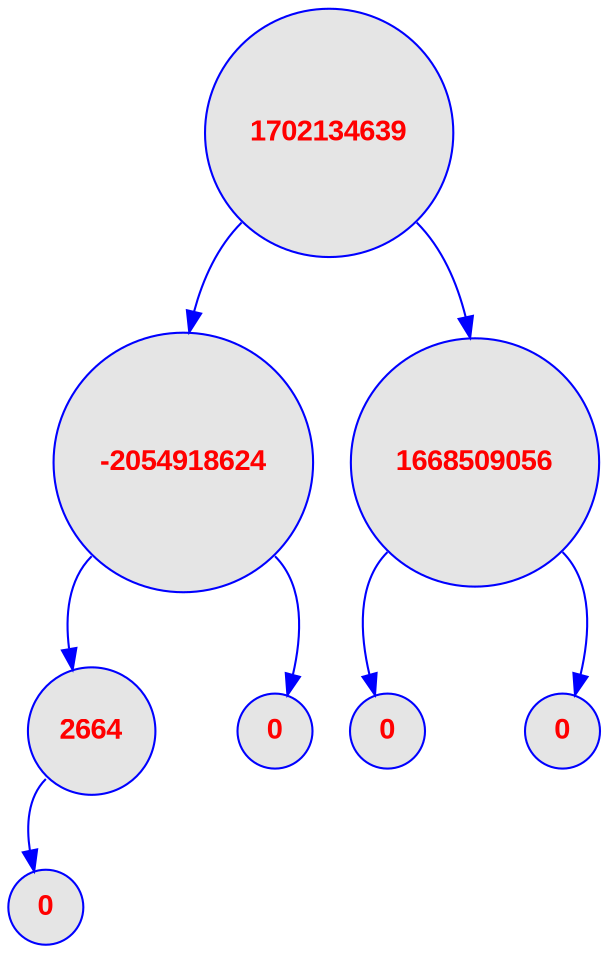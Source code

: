 digraph root {
	node [
		fontname  = "Arial bold" 
		fontsize  = "14"
		fontcolor = "red"
		style     = "rounded, filled"
		shape     = "circle"
		fillcolor = "grey90"
		color     = "blue"
		width     = "0.5"
	]

	edge [
		color     = "blue"
	]

	0 [label = "1702134639"];
	0 [label = "1702134639"];
	0:sw -> 1;
	1 [label = "-2054918624"];
	1 [label = "-2054918624"];
	1:sw -> 3;
	3 [label = "2664"];
	3 [label = "2664"];
	3:sw -> 7;
	7 [label = "0"];
	1:se -> 4;
	4 [label = "0"];
	0:se -> 2;
	2 [label = "1668509056"];
	2 [label = "1668509056"];
	2:sw -> 5;
	5 [label = "0"];
	2:se -> 6;
	6 [label = "0"];
}

